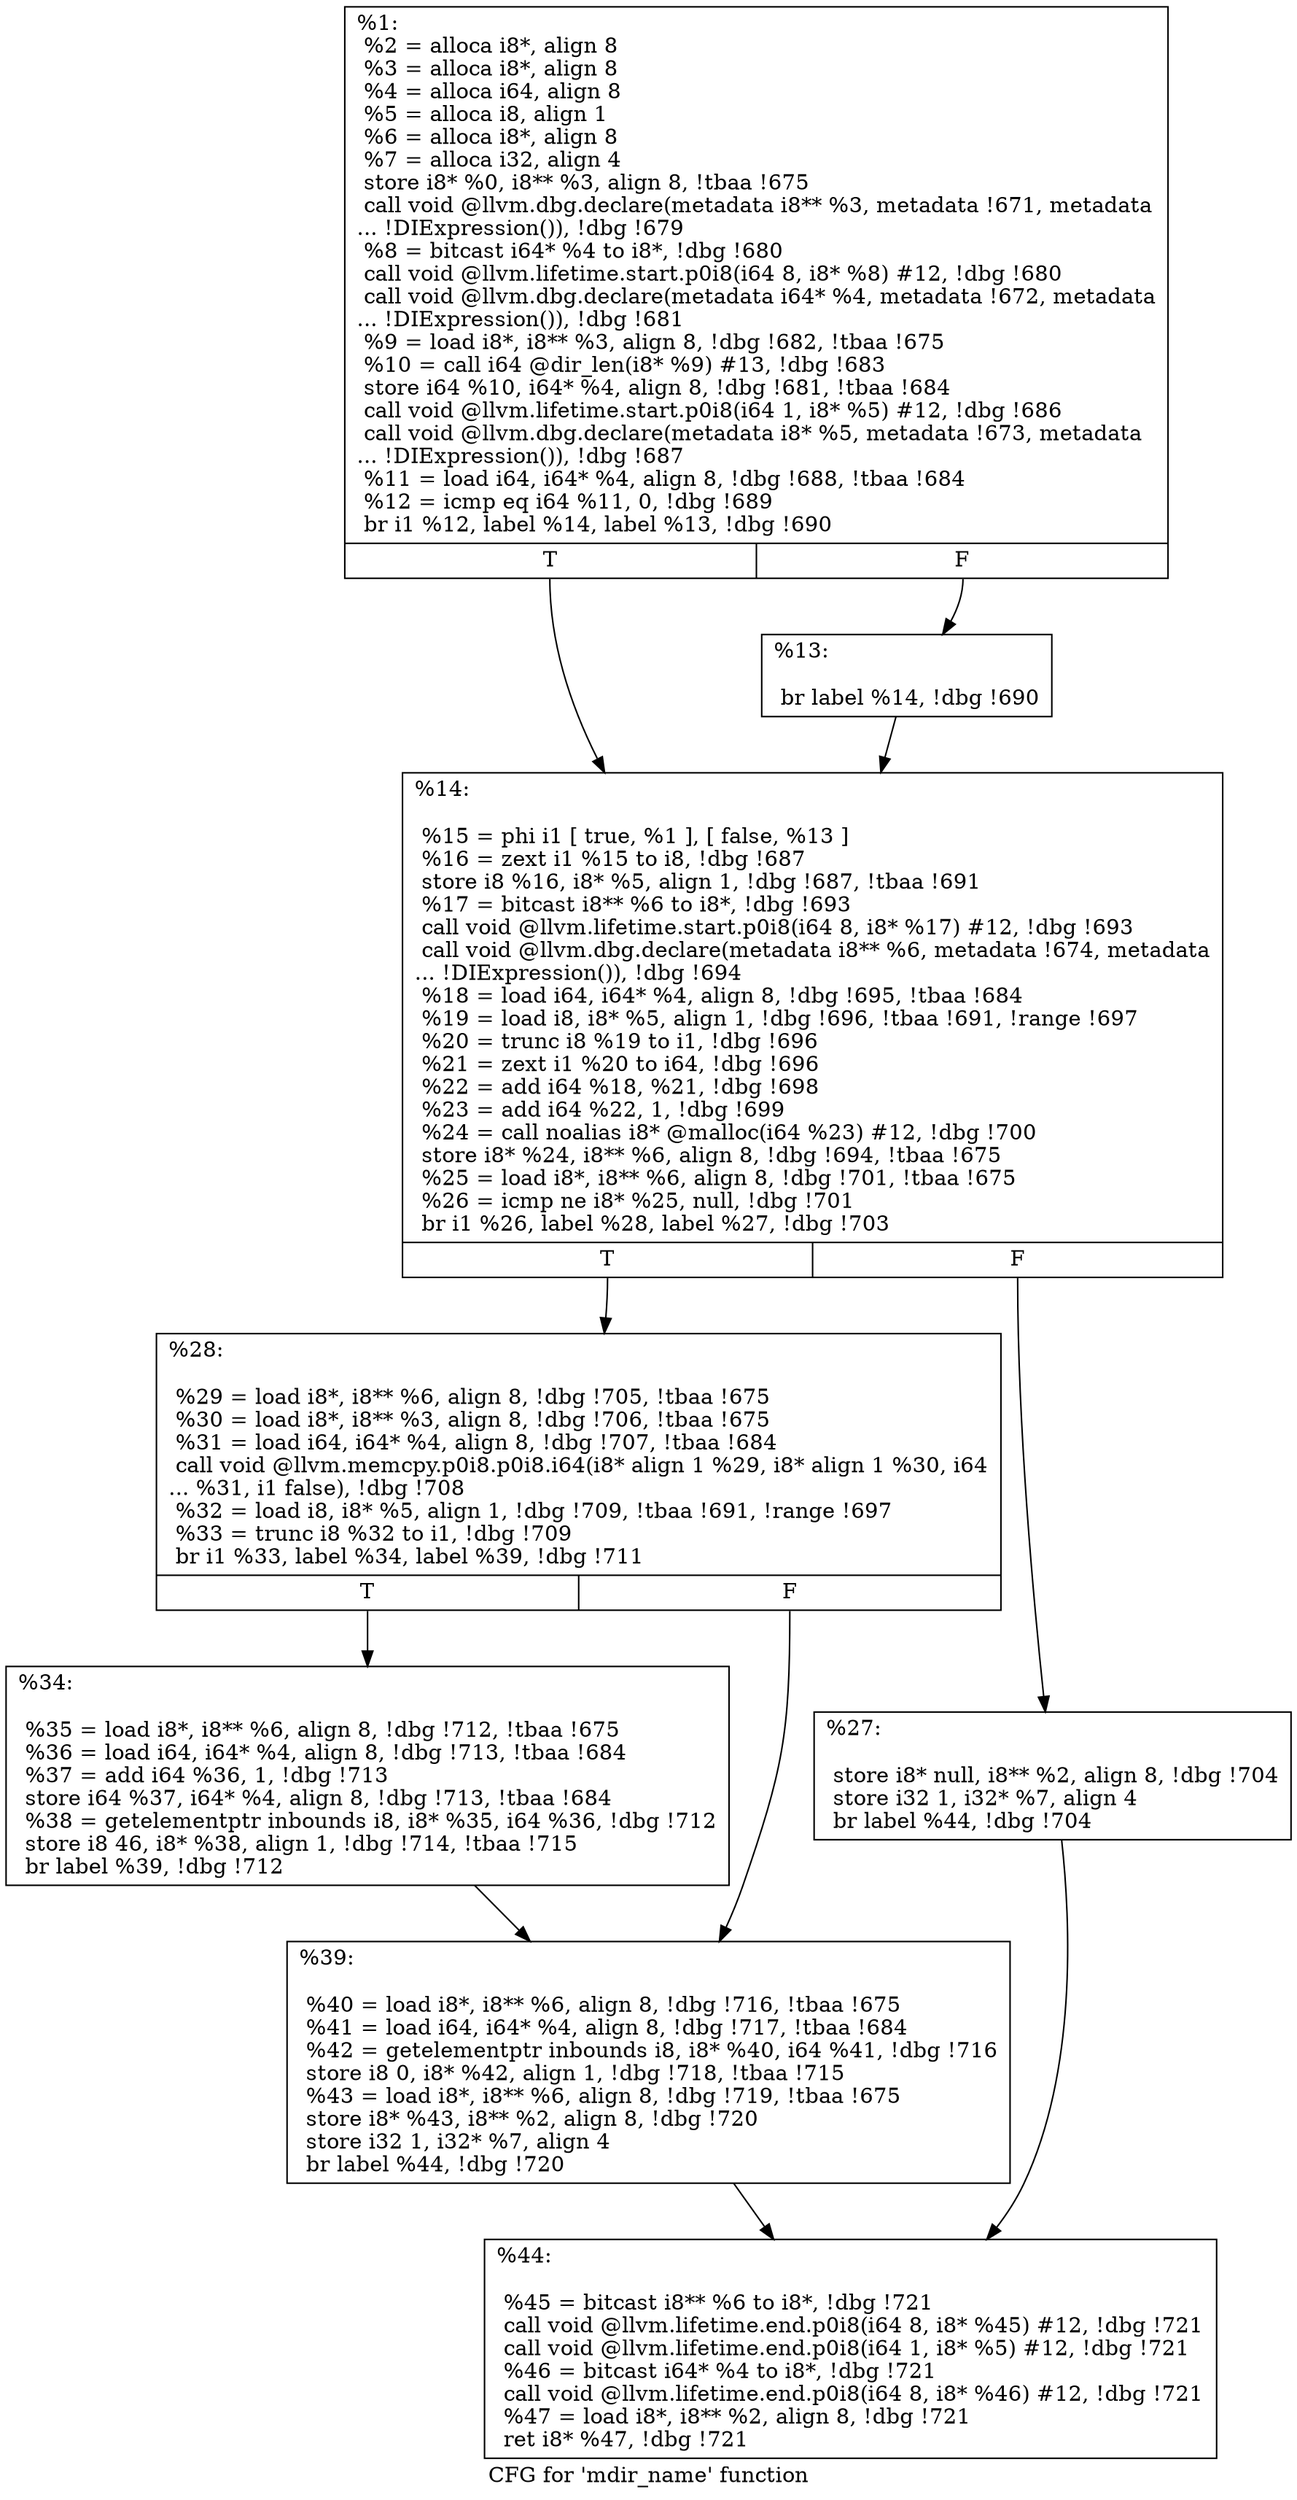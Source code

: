 digraph "CFG for 'mdir_name' function" {
	label="CFG for 'mdir_name' function";

	Node0x1260650 [shape=record,label="{%1:\l  %2 = alloca i8*, align 8\l  %3 = alloca i8*, align 8\l  %4 = alloca i64, align 8\l  %5 = alloca i8, align 1\l  %6 = alloca i8*, align 8\l  %7 = alloca i32, align 4\l  store i8* %0, i8** %3, align 8, !tbaa !675\l  call void @llvm.dbg.declare(metadata i8** %3, metadata !671, metadata\l... !DIExpression()), !dbg !679\l  %8 = bitcast i64* %4 to i8*, !dbg !680\l  call void @llvm.lifetime.start.p0i8(i64 8, i8* %8) #12, !dbg !680\l  call void @llvm.dbg.declare(metadata i64* %4, metadata !672, metadata\l... !DIExpression()), !dbg !681\l  %9 = load i8*, i8** %3, align 8, !dbg !682, !tbaa !675\l  %10 = call i64 @dir_len(i8* %9) #13, !dbg !683\l  store i64 %10, i64* %4, align 8, !dbg !681, !tbaa !684\l  call void @llvm.lifetime.start.p0i8(i64 1, i8* %5) #12, !dbg !686\l  call void @llvm.dbg.declare(metadata i8* %5, metadata !673, metadata\l... !DIExpression()), !dbg !687\l  %11 = load i64, i64* %4, align 8, !dbg !688, !tbaa !684\l  %12 = icmp eq i64 %11, 0, !dbg !689\l  br i1 %12, label %14, label %13, !dbg !690\l|{<s0>T|<s1>F}}"];
	Node0x1260650:s0 -> Node0x12606f0;
	Node0x1260650:s1 -> Node0x12606a0;
	Node0x12606a0 [shape=record,label="{%13:\l\l  br label %14, !dbg !690\l}"];
	Node0x12606a0 -> Node0x12606f0;
	Node0x12606f0 [shape=record,label="{%14:\l\l  %15 = phi i1 [ true, %1 ], [ false, %13 ]\l  %16 = zext i1 %15 to i8, !dbg !687\l  store i8 %16, i8* %5, align 1, !dbg !687, !tbaa !691\l  %17 = bitcast i8** %6 to i8*, !dbg !693\l  call void @llvm.lifetime.start.p0i8(i64 8, i8* %17) #12, !dbg !693\l  call void @llvm.dbg.declare(metadata i8** %6, metadata !674, metadata\l... !DIExpression()), !dbg !694\l  %18 = load i64, i64* %4, align 8, !dbg !695, !tbaa !684\l  %19 = load i8, i8* %5, align 1, !dbg !696, !tbaa !691, !range !697\l  %20 = trunc i8 %19 to i1, !dbg !696\l  %21 = zext i1 %20 to i64, !dbg !696\l  %22 = add i64 %18, %21, !dbg !698\l  %23 = add i64 %22, 1, !dbg !699\l  %24 = call noalias i8* @malloc(i64 %23) #12, !dbg !700\l  store i8* %24, i8** %6, align 8, !dbg !694, !tbaa !675\l  %25 = load i8*, i8** %6, align 8, !dbg !701, !tbaa !675\l  %26 = icmp ne i8* %25, null, !dbg !701\l  br i1 %26, label %28, label %27, !dbg !703\l|{<s0>T|<s1>F}}"];
	Node0x12606f0:s0 -> Node0x1260790;
	Node0x12606f0:s1 -> Node0x1260740;
	Node0x1260740 [shape=record,label="{%27:\l\l  store i8* null, i8** %2, align 8, !dbg !704\l  store i32 1, i32* %7, align 4\l  br label %44, !dbg !704\l}"];
	Node0x1260740 -> Node0x1260880;
	Node0x1260790 [shape=record,label="{%28:\l\l  %29 = load i8*, i8** %6, align 8, !dbg !705, !tbaa !675\l  %30 = load i8*, i8** %3, align 8, !dbg !706, !tbaa !675\l  %31 = load i64, i64* %4, align 8, !dbg !707, !tbaa !684\l  call void @llvm.memcpy.p0i8.p0i8.i64(i8* align 1 %29, i8* align 1 %30, i64\l... %31, i1 false), !dbg !708\l  %32 = load i8, i8* %5, align 1, !dbg !709, !tbaa !691, !range !697\l  %33 = trunc i8 %32 to i1, !dbg !709\l  br i1 %33, label %34, label %39, !dbg !711\l|{<s0>T|<s1>F}}"];
	Node0x1260790:s0 -> Node0x12607e0;
	Node0x1260790:s1 -> Node0x1260830;
	Node0x12607e0 [shape=record,label="{%34:\l\l  %35 = load i8*, i8** %6, align 8, !dbg !712, !tbaa !675\l  %36 = load i64, i64* %4, align 8, !dbg !713, !tbaa !684\l  %37 = add i64 %36, 1, !dbg !713\l  store i64 %37, i64* %4, align 8, !dbg !713, !tbaa !684\l  %38 = getelementptr inbounds i8, i8* %35, i64 %36, !dbg !712\l  store i8 46, i8* %38, align 1, !dbg !714, !tbaa !715\l  br label %39, !dbg !712\l}"];
	Node0x12607e0 -> Node0x1260830;
	Node0x1260830 [shape=record,label="{%39:\l\l  %40 = load i8*, i8** %6, align 8, !dbg !716, !tbaa !675\l  %41 = load i64, i64* %4, align 8, !dbg !717, !tbaa !684\l  %42 = getelementptr inbounds i8, i8* %40, i64 %41, !dbg !716\l  store i8 0, i8* %42, align 1, !dbg !718, !tbaa !715\l  %43 = load i8*, i8** %6, align 8, !dbg !719, !tbaa !675\l  store i8* %43, i8** %2, align 8, !dbg !720\l  store i32 1, i32* %7, align 4\l  br label %44, !dbg !720\l}"];
	Node0x1260830 -> Node0x1260880;
	Node0x1260880 [shape=record,label="{%44:\l\l  %45 = bitcast i8** %6 to i8*, !dbg !721\l  call void @llvm.lifetime.end.p0i8(i64 8, i8* %45) #12, !dbg !721\l  call void @llvm.lifetime.end.p0i8(i64 1, i8* %5) #12, !dbg !721\l  %46 = bitcast i64* %4 to i8*, !dbg !721\l  call void @llvm.lifetime.end.p0i8(i64 8, i8* %46) #12, !dbg !721\l  %47 = load i8*, i8** %2, align 8, !dbg !721\l  ret i8* %47, !dbg !721\l}"];
}
